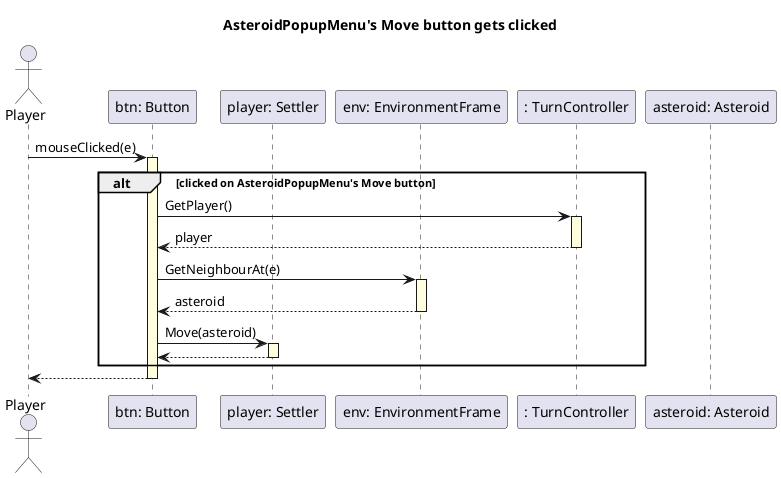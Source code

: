@startuml seq

skinparam SequenceLifeLineBackgroundColor LightYellow

title "AsteroidPopupMenu's Move button gets clicked"

Actor Player as player
participant "btn: Button" as btn
participant "player: Settler" as settler
participant "env: EnvironmentFrame" as env

player -> btn ++: mouseClicked(e)

    alt clicked on AsteroidPopupMenu's Move button

        participant ": TurnController" as turn
        participant "asteroid: Asteroid" 

        btn -> turn ++: GetPlayer()
        return player

        btn -> env ++: GetNeighbourAt(e)
        return asteroid

        btn -> settler ++: Move(asteroid)
        return
        
    end

return

@enduml